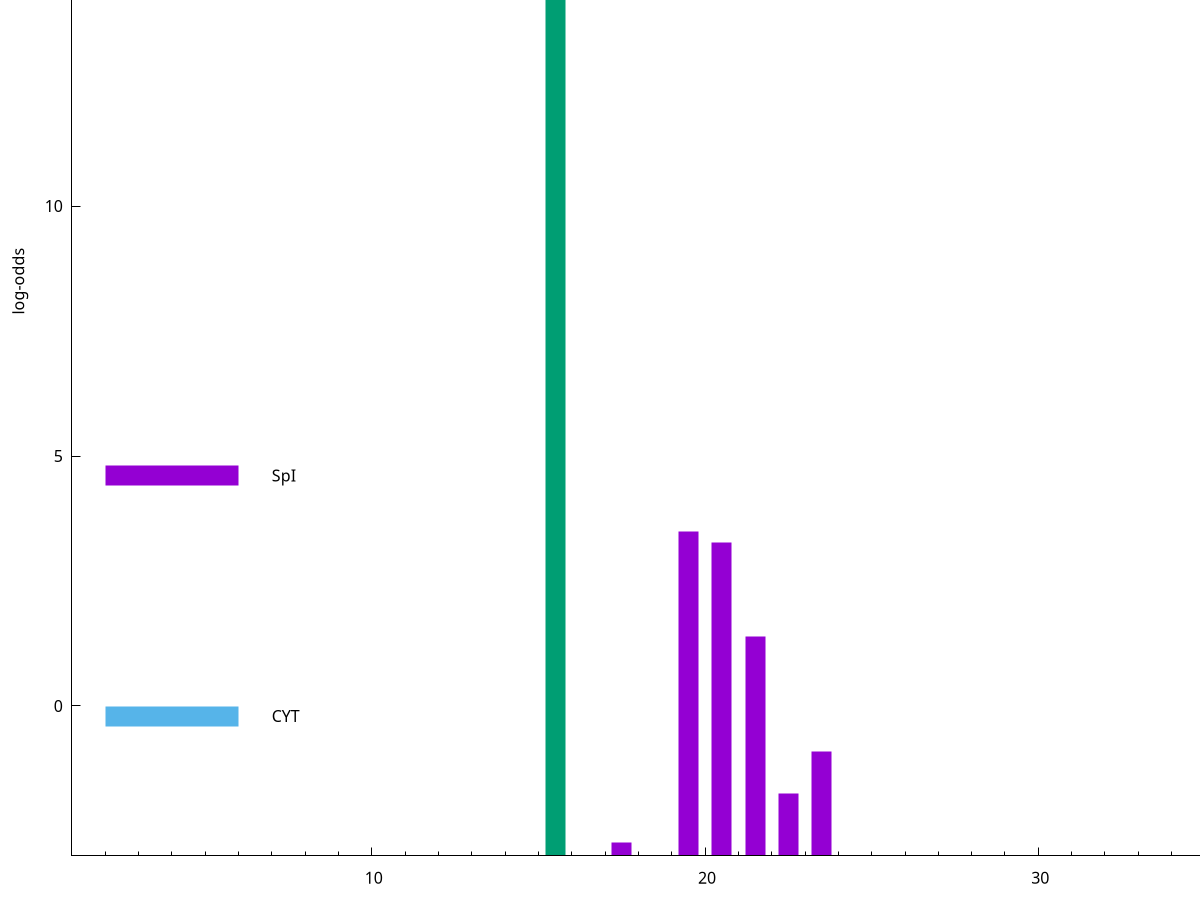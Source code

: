 set title "LipoP predictions for SRR3987123.gff"
set size 2., 1.4
set xrange [1:70] 
set mxtics 10
set yrange [-3:20]
set y2range [0:23]
set ylabel "log-odds"
set term postscript eps color solid "Helvetica" 30
set output "SRR3987123.gff13.eps"
set arrow from 2,16.3671 to 6,16.3671 nohead lt 2 lw 20
set label "SpII" at 7,16.3671
set arrow from 2,4.61173 to 6,4.61173 nohead lt 1 lw 20
set label "SpI" at 7,4.61173
set arrow from 2,-0.200913 to 6,-0.200913 nohead lt 3 lw 20
set label "CYT" at 7,-0.200913
set arrow from 2,16.3671 to 6,16.3671 nohead lt 2 lw 20
set label "SpII" at 7,16.3671
# NOTE: The scores below are the log-odds scores with the threshold
# NOTE: subtracted (a hack to make gnuplot make the histogram all
# NOTE: look nice).
plot "-" axes x1y2 title "" with impulses lt 2 lw 20, "-" axes x1y2 title "" with impulses lt 1 lw 20
15.500000 19.367100
e
19.500000 6.485610
20.500000 6.263490
21.500000 4.383020
23.500000 2.082168
22.500000 1.250480
17.500000 0.277020
e
exit
